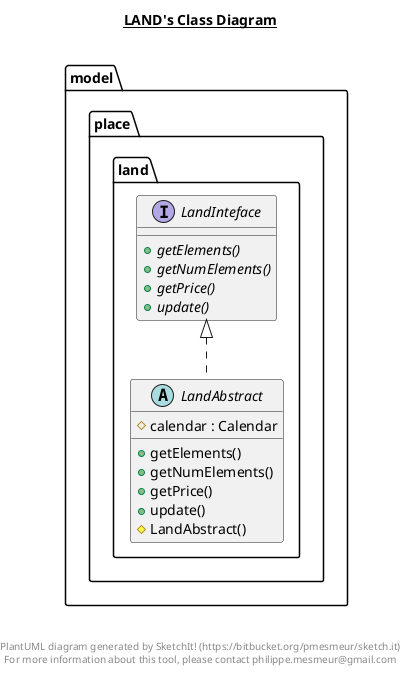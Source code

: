 @startuml

title __LAND's Class Diagram__\n

  namespace model {
    namespace place {
      namespace land {
        abstract class model.place.land.LandAbstract {
            # calendar : Calendar
            + getElements()
            + getNumElements()
            + getPrice()
            + update()
            # LandAbstract()
        }
      }
    }
  }
  

  namespace model {
    namespace place {
      namespace land {
        interface model.place.land.LandInteface {
            {abstract} + getElements()
            {abstract} + getNumElements()
            {abstract} + getPrice()
            {abstract} + update()
        }
      }
    }
  }
  

  model.place.land.LandAbstract .up.|> LandInteface


right footer


PlantUML diagram generated by SketchIt! (https://bitbucket.org/pmesmeur/sketch.it)
For more information about this tool, please contact philippe.mesmeur@gmail.com
endfooter

@enduml
